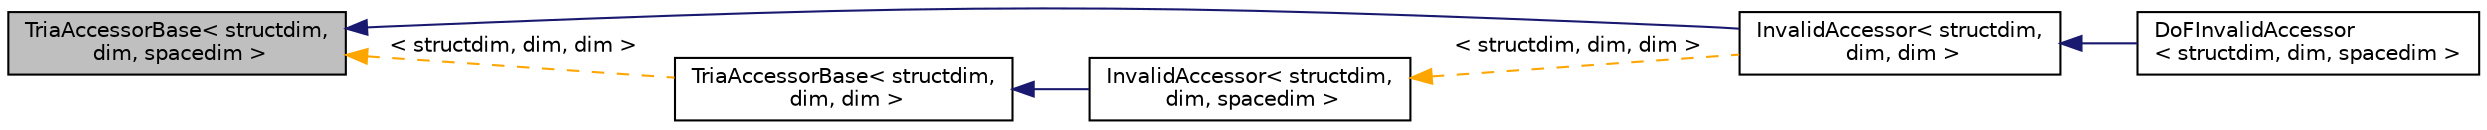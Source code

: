 digraph "TriaAccessorBase&lt; structdim, dim, spacedim &gt;"
{
 // LATEX_PDF_SIZE
  edge [fontname="Helvetica",fontsize="10",labelfontname="Helvetica",labelfontsize="10"];
  node [fontname="Helvetica",fontsize="10",shape=record];
  rankdir="LR";
  Node1 [label="TriaAccessorBase\< structdim,\l dim, spacedim \>",height=0.2,width=0.4,color="black", fillcolor="grey75", style="filled", fontcolor="black",tooltip=" "];
  Node1 -> Node2 [dir="back",color="midnightblue",fontsize="10",style="solid",fontname="Helvetica"];
  Node2 [label="InvalidAccessor\< structdim,\l dim, dim \>",height=0.2,width=0.4,color="black", fillcolor="white", style="filled",URL="$classInvalidAccessor.html",tooltip=" "];
  Node2 -> Node3 [dir="back",color="midnightblue",fontsize="10",style="solid",fontname="Helvetica"];
  Node3 [label="DoFInvalidAccessor\l\< structdim, dim, spacedim \>",height=0.2,width=0.4,color="black", fillcolor="white", style="filled",URL="$classDoFInvalidAccessor.html",tooltip=" "];
  Node1 -> Node4 [dir="back",color="orange",fontsize="10",style="dashed",label=" \< structdim, dim, dim \>" ,fontname="Helvetica"];
  Node4 [label="TriaAccessorBase\< structdim,\l dim, dim \>",height=0.2,width=0.4,color="black", fillcolor="white", style="filled",URL="$classTriaAccessorBase.html",tooltip=" "];
  Node4 -> Node5 [dir="back",color="midnightblue",fontsize="10",style="solid",fontname="Helvetica"];
  Node5 [label="InvalidAccessor\< structdim,\l dim, spacedim \>",height=0.2,width=0.4,color="black", fillcolor="white", style="filled",URL="$classInvalidAccessor.html",tooltip=" "];
  Node5 -> Node2 [dir="back",color="orange",fontsize="10",style="dashed",label=" \< structdim, dim, dim \>" ,fontname="Helvetica"];
}
